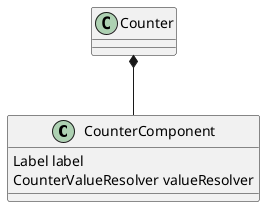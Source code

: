 @startuml
'https://plantuml.com/class-diagram

class CounterComponent {
    Label label
    CounterValueResolver valueResolver
}

Counter *-- CounterComponent

@enduml